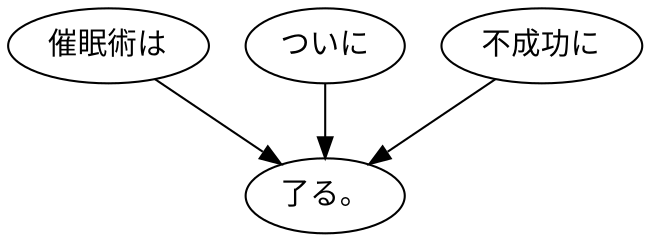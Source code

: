 digraph graph5437 {
	node0 [label="催眠術は"];
	node1 [label="ついに"];
	node2 [label="不成功に"];
	node3 [label="了る。"];
	node0 -> node3;
	node1 -> node3;
	node2 -> node3;
}
